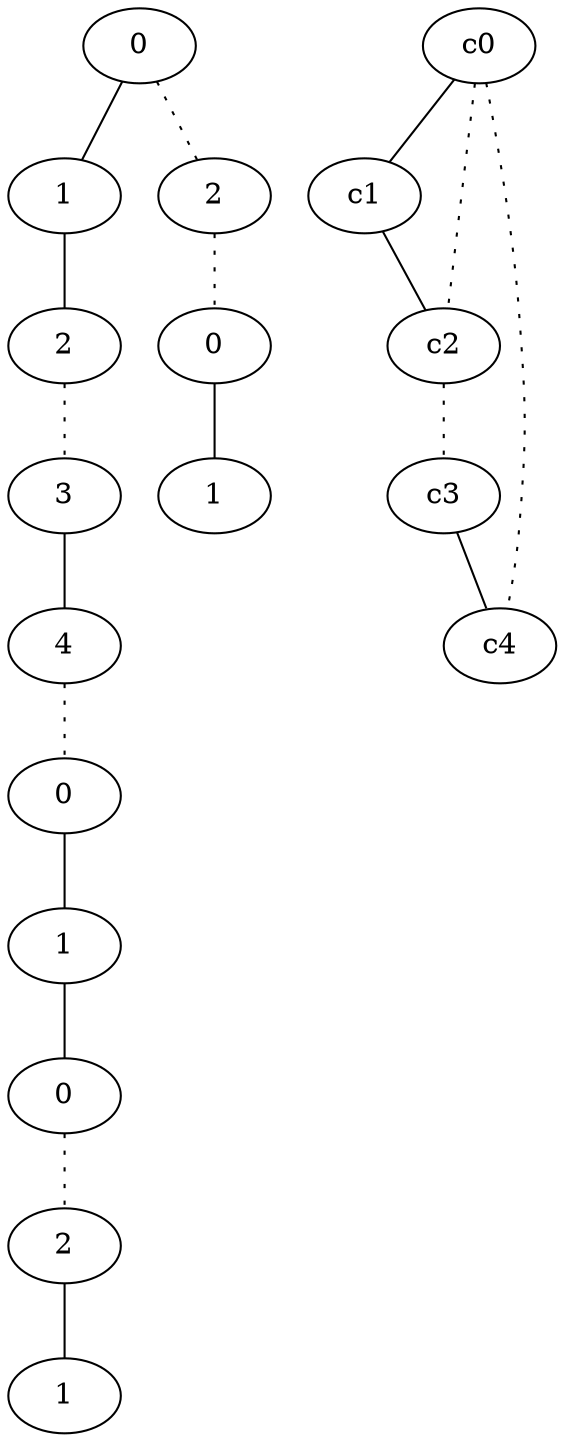 graph {
a0[label=0];
a1[label=1];
a2[label=2];
a3[label=3];
a4[label=4];
a5[label=0];
a6[label=1];
a7[label=0];
a8[label=2];
a9[label=1];
a10[label=2];
a11[label=0];
a12[label=1];
a0 -- a1;
a0 -- a10 [style=dotted];
a1 -- a2;
a2 -- a3 [style=dotted];
a3 -- a4;
a4 -- a5 [style=dotted];
a5 -- a6;
a6 -- a7;
a7 -- a8 [style=dotted];
a8 -- a9;
a10 -- a11 [style=dotted];
a11 -- a12;
c0 -- c1;
c0 -- c2 [style=dotted];
c0 -- c4 [style=dotted];
c1 -- c2;
c2 -- c3 [style=dotted];
c3 -- c4;
}
